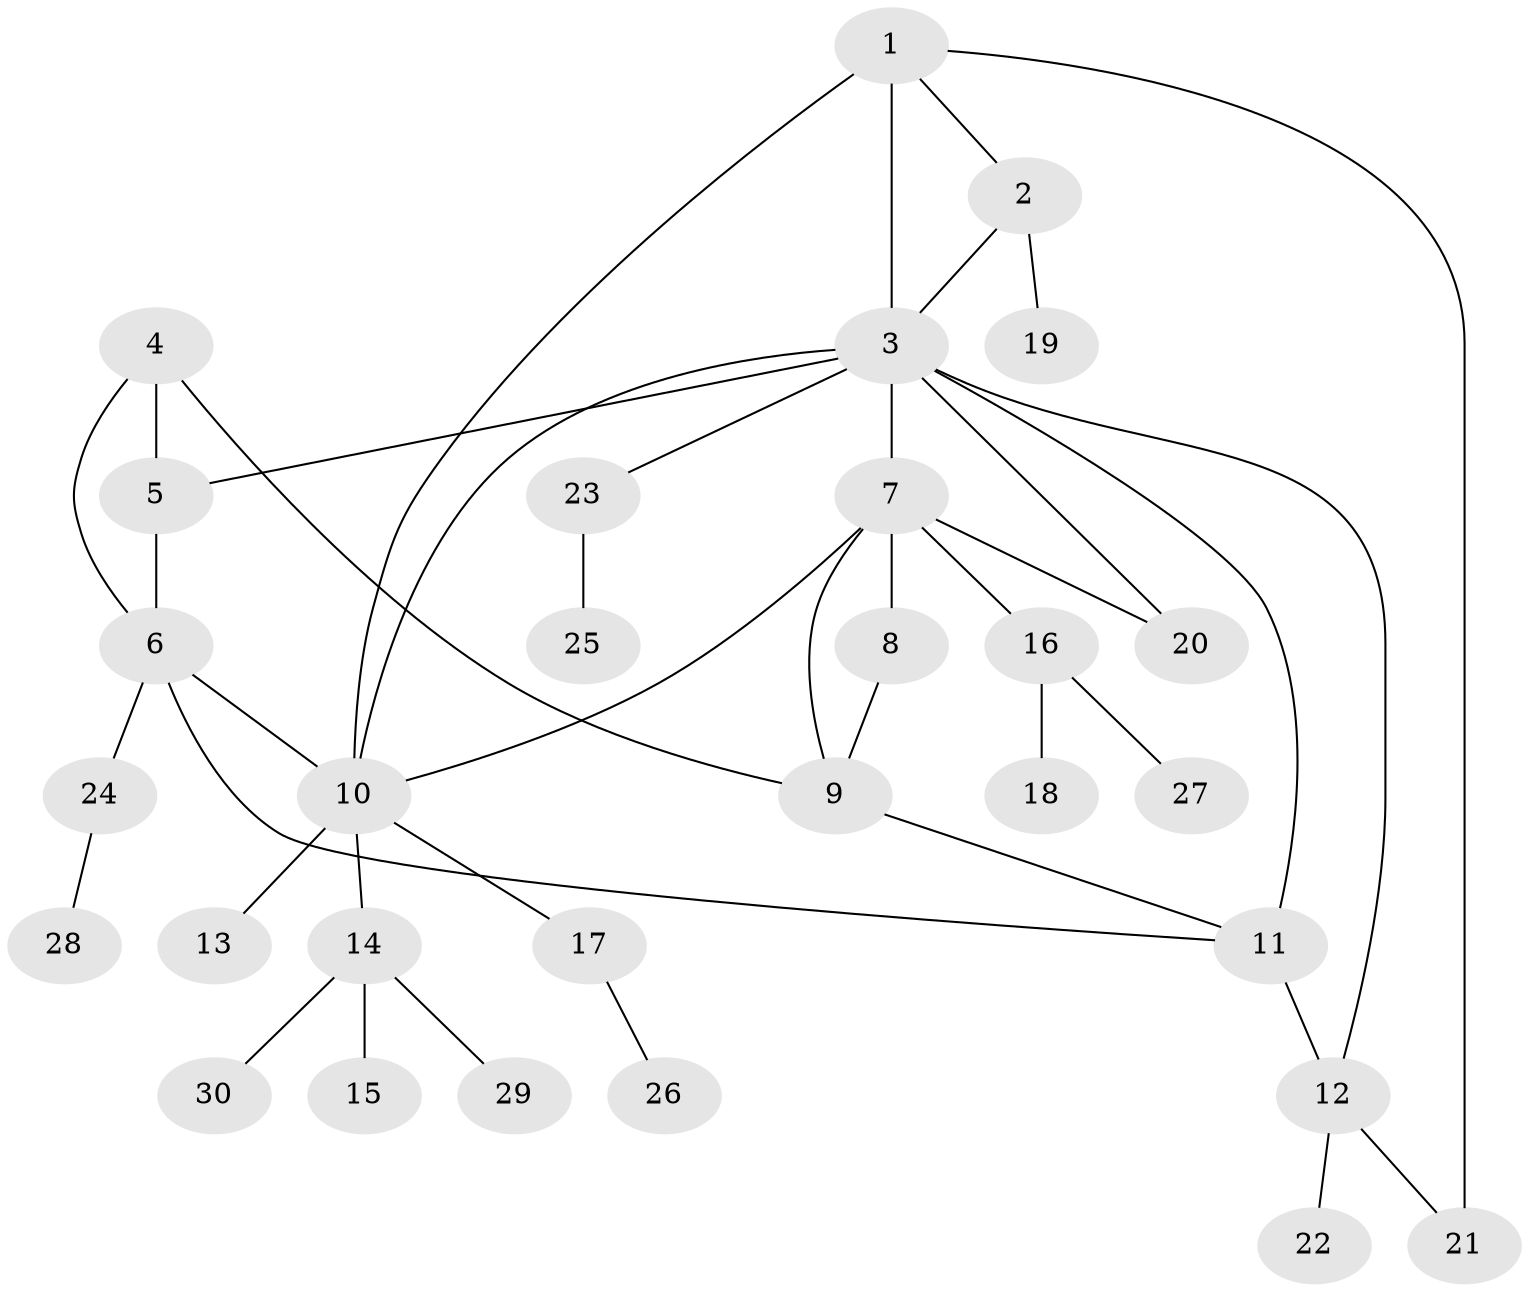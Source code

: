 // original degree distribution, {3: 0.1, 5: 0.1, 9: 0.016666666666666666, 4: 0.05, 6: 0.06666666666666667, 7: 0.016666666666666666, 2: 0.15, 1: 0.5}
// Generated by graph-tools (version 1.1) at 2025/37/03/09/25 02:37:43]
// undirected, 30 vertices, 41 edges
graph export_dot {
graph [start="1"]
  node [color=gray90,style=filled];
  1;
  2;
  3;
  4;
  5;
  6;
  7;
  8;
  9;
  10;
  11;
  12;
  13;
  14;
  15;
  16;
  17;
  18;
  19;
  20;
  21;
  22;
  23;
  24;
  25;
  26;
  27;
  28;
  29;
  30;
  1 -- 2 [weight=1.0];
  1 -- 3 [weight=3.0];
  1 -- 10 [weight=2.0];
  1 -- 21 [weight=1.0];
  2 -- 3 [weight=1.0];
  2 -- 19 [weight=2.0];
  3 -- 5 [weight=1.0];
  3 -- 7 [weight=1.0];
  3 -- 10 [weight=1.0];
  3 -- 11 [weight=2.0];
  3 -- 12 [weight=1.0];
  3 -- 20 [weight=1.0];
  3 -- 23 [weight=1.0];
  4 -- 5 [weight=1.0];
  4 -- 6 [weight=1.0];
  4 -- 9 [weight=1.0];
  5 -- 6 [weight=1.0];
  6 -- 10 [weight=1.0];
  6 -- 11 [weight=1.0];
  6 -- 24 [weight=1.0];
  7 -- 8 [weight=1.0];
  7 -- 9 [weight=1.0];
  7 -- 10 [weight=1.0];
  7 -- 16 [weight=1.0];
  7 -- 20 [weight=1.0];
  8 -- 9 [weight=1.0];
  9 -- 11 [weight=1.0];
  10 -- 13 [weight=1.0];
  10 -- 14 [weight=1.0];
  10 -- 17 [weight=1.0];
  11 -- 12 [weight=1.0];
  12 -- 21 [weight=1.0];
  12 -- 22 [weight=1.0];
  14 -- 15 [weight=2.0];
  14 -- 29 [weight=1.0];
  14 -- 30 [weight=1.0];
  16 -- 18 [weight=2.0];
  16 -- 27 [weight=1.0];
  17 -- 26 [weight=1.0];
  23 -- 25 [weight=2.0];
  24 -- 28 [weight=1.0];
}
